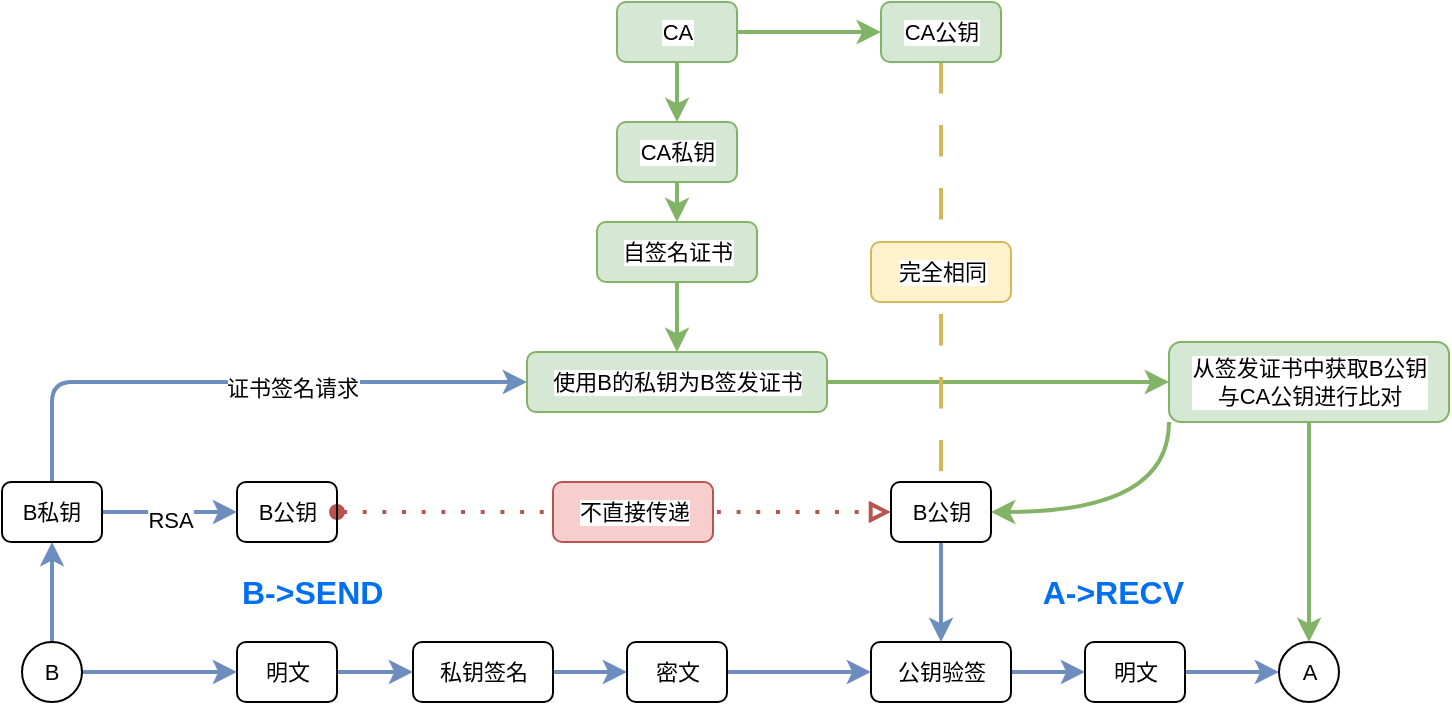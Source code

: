 <mxfile version="24.7.8">
  <diagram name="第 1 页" id="FnNnPvex6p6FiYV9A6Ly">
    <mxGraphModel dx="1420" dy="830" grid="1" gridSize="10" guides="1" tooltips="1" connect="1" arrows="1" fold="1" page="1" pageScale="1" pageWidth="1169" pageHeight="827" math="0" shadow="0">
      <root>
        <mxCell id="0" />
        <mxCell id="1" parent="0" />
        <mxCell id="mtvK1GjAVpGi9GXHnzt9-1" value="" style="edgeStyle=orthogonalEdgeStyle;shape=connector;curved=0;rounded=1;orthogonalLoop=1;jettySize=auto;html=1;shadow=0;strokeColor=#6c8ebf;strokeWidth=1.968;align=center;verticalAlign=middle;fontFamily=Helvetica;fontSize=11;fontColor=default;labelBackgroundColor=default;endArrow=classic;fillColor=#dae8fc;" edge="1" parent="1" source="mtvK1GjAVpGi9GXHnzt9-2" target="mtvK1GjAVpGi9GXHnzt9-4">
          <mxGeometry relative="1" as="geometry" />
        </mxCell>
        <mxCell id="mtvK1GjAVpGi9GXHnzt9-2" value="明文" style="rounded=1;whiteSpace=wrap;html=1;fontFamily=Helvetica;fontSize=11;fontColor=default;labelBackgroundColor=default;strokeColor=default;align=center;verticalAlign=middle;fillColor=default;" vertex="1" parent="1">
          <mxGeometry x="317.5" y="510" width="50" height="30" as="geometry" />
        </mxCell>
        <mxCell id="mtvK1GjAVpGi9GXHnzt9-3" value="" style="edgeStyle=orthogonalEdgeStyle;shape=connector;curved=0;rounded=1;orthogonalLoop=1;jettySize=auto;html=1;shadow=0;strokeColor=#6c8ebf;strokeWidth=1.968;align=center;verticalAlign=middle;fontFamily=Helvetica;fontSize=11;fontColor=default;labelBackgroundColor=default;endArrow=classic;fillColor=#dae8fc;" edge="1" parent="1" source="mtvK1GjAVpGi9GXHnzt9-4" target="mtvK1GjAVpGi9GXHnzt9-6">
          <mxGeometry relative="1" as="geometry" />
        </mxCell>
        <mxCell id="mtvK1GjAVpGi9GXHnzt9-4" value="私钥签名" style="whiteSpace=wrap;html=1;fontSize=11;rounded=1;labelBackgroundColor=default;strokeColor=default;align=center;verticalAlign=middle;fontFamily=Helvetica;fontColor=default;fillColor=default;" vertex="1" parent="1">
          <mxGeometry x="405.5" y="510" width="70" height="30" as="geometry" />
        </mxCell>
        <mxCell id="mtvK1GjAVpGi9GXHnzt9-5" value="" style="edgeStyle=orthogonalEdgeStyle;shape=connector;curved=0;rounded=1;orthogonalLoop=1;jettySize=auto;html=1;shadow=0;strokeColor=#6c8ebf;strokeWidth=1.968;align=center;verticalAlign=middle;fontFamily=Helvetica;fontSize=11;fontColor=default;labelBackgroundColor=default;endArrow=classic;fillColor=#dae8fc;" edge="1" parent="1" source="mtvK1GjAVpGi9GXHnzt9-6" target="mtvK1GjAVpGi9GXHnzt9-8">
          <mxGeometry relative="1" as="geometry" />
        </mxCell>
        <mxCell id="mtvK1GjAVpGi9GXHnzt9-6" value="密文" style="whiteSpace=wrap;html=1;fontSize=11;rounded=1;labelBackgroundColor=default;strokeColor=default;align=center;verticalAlign=middle;fontFamily=Helvetica;fontColor=default;fillColor=default;" vertex="1" parent="1">
          <mxGeometry x="512.5" y="510" width="50" height="30" as="geometry" />
        </mxCell>
        <mxCell id="mtvK1GjAVpGi9GXHnzt9-7" value="" style="edgeStyle=orthogonalEdgeStyle;shape=connector;curved=0;rounded=1;orthogonalLoop=1;jettySize=auto;html=1;shadow=0;strokeColor=#6c8ebf;strokeWidth=1.968;align=center;verticalAlign=middle;fontFamily=Helvetica;fontSize=11;fontColor=default;labelBackgroundColor=default;endArrow=classic;fillColor=#dae8fc;" edge="1" parent="1" source="mtvK1GjAVpGi9GXHnzt9-8" target="mtvK1GjAVpGi9GXHnzt9-10">
          <mxGeometry relative="1" as="geometry" />
        </mxCell>
        <mxCell id="mtvK1GjAVpGi9GXHnzt9-8" value="公钥验签" style="whiteSpace=wrap;html=1;fontSize=11;rounded=1;labelBackgroundColor=default;strokeColor=default;align=center;verticalAlign=middle;fontFamily=Helvetica;fontColor=default;fillColor=default;" vertex="1" parent="1">
          <mxGeometry x="634.5" y="510" width="70" height="30" as="geometry" />
        </mxCell>
        <mxCell id="mtvK1GjAVpGi9GXHnzt9-9" style="edgeStyle=orthogonalEdgeStyle;shape=connector;curved=0;rounded=1;orthogonalLoop=1;jettySize=auto;html=1;entryX=0;entryY=0.5;entryDx=0;entryDy=0;shadow=0;strokeColor=#6c8ebf;strokeWidth=1.968;align=center;verticalAlign=middle;fontFamily=Helvetica;fontSize=11;fontColor=default;labelBackgroundColor=default;autosize=1;resizable=0;endArrow=classic;fillColor=#dae8fc;" edge="1" parent="1" source="mtvK1GjAVpGi9GXHnzt9-10" target="mtvK1GjAVpGi9GXHnzt9-31">
          <mxGeometry relative="1" as="geometry" />
        </mxCell>
        <mxCell id="mtvK1GjAVpGi9GXHnzt9-10" value="明文" style="whiteSpace=wrap;html=1;fontSize=11;rounded=1;labelBackgroundColor=default;strokeColor=default;align=center;verticalAlign=middle;fontFamily=Helvetica;fontColor=default;fillColor=default;" vertex="1" parent="1">
          <mxGeometry x="741.5" y="510" width="50" height="30" as="geometry" />
        </mxCell>
        <mxCell id="mtvK1GjAVpGi9GXHnzt9-11" value="B-&amp;gt;SEND" style="text;html=1;align=left;verticalAlign=middle;resizable=0;points=[];autosize=1;strokeColor=none;fillColor=none;fontSize=16;fontColor=#0070F2;fontFamily=Helvetica;fontStyle=1;rounded=1;" vertex="1" parent="1">
          <mxGeometry x="317.5" y="470" width="90" height="30" as="geometry" />
        </mxCell>
        <mxCell id="mtvK1GjAVpGi9GXHnzt9-12" value="A-&amp;gt;RECV" style="text;html=1;align=right;verticalAlign=middle;resizable=0;points=[];autosize=1;strokeColor=none;fillColor=none;fontSize=16;fontColor=#0070F2;fontFamily=Helvetica;fontStyle=1;rounded=1;" vertex="1" parent="1">
          <mxGeometry x="701.5" y="470" width="90" height="30" as="geometry" />
        </mxCell>
        <mxCell id="mtvK1GjAVpGi9GXHnzt9-13" style="edgeStyle=orthogonalEdgeStyle;shape=connector;curved=0;rounded=1;orthogonalLoop=1;jettySize=auto;html=1;exitX=0.5;exitY=1;exitDx=0;exitDy=0;entryX=0.5;entryY=0;entryDx=0;entryDy=0;shadow=0;strokeColor=#82b366;strokeWidth=1.968;align=center;verticalAlign=middle;fontFamily=Helvetica;fontSize=11;fontColor=default;labelBackgroundColor=none;autosize=1;resizable=0;endArrow=classic;fillColor=#d5e8d4;" edge="1" parent="1" source="mtvK1GjAVpGi9GXHnzt9-15" target="mtvK1GjAVpGi9GXHnzt9-17">
          <mxGeometry relative="1" as="geometry" />
        </mxCell>
        <mxCell id="mtvK1GjAVpGi9GXHnzt9-14" value="" style="edgeStyle=orthogonalEdgeStyle;shape=connector;curved=0;rounded=1;orthogonalLoop=1;jettySize=auto;html=1;shadow=0;strokeColor=#82b366;strokeWidth=1.968;align=center;verticalAlign=middle;fontFamily=Helvetica;fontSize=11;fontColor=default;labelBackgroundColor=default;autosize=1;resizable=0;endArrow=classic;fillColor=#d5e8d4;" edge="1" parent="1" source="mtvK1GjAVpGi9GXHnzt9-15" target="mtvK1GjAVpGi9GXHnzt9-38">
          <mxGeometry relative="1" as="geometry" />
        </mxCell>
        <mxCell id="mtvK1GjAVpGi9GXHnzt9-15" value="CA" style="whiteSpace=wrap;html=1;fontFamily=Helvetica;fontSize=11;labelBackgroundColor=default;rounded=1;fillColor=#d5e8d4;strokeColor=#82b366;" vertex="1" parent="1">
          <mxGeometry x="507.5" y="190" width="60" height="30" as="geometry" />
        </mxCell>
        <mxCell id="mtvK1GjAVpGi9GXHnzt9-16" value="" style="edgeStyle=orthogonalEdgeStyle;shape=connector;curved=0;rounded=1;orthogonalLoop=1;jettySize=auto;html=1;shadow=0;strokeColor=#82b366;strokeWidth=1.968;align=center;verticalAlign=middle;fontFamily=Helvetica;fontSize=11;fontColor=default;labelBackgroundColor=default;autosize=1;resizable=0;endArrow=classic;fillColor=#d5e8d4;" edge="1" parent="1" source="mtvK1GjAVpGi9GXHnzt9-17" target="mtvK1GjAVpGi9GXHnzt9-19">
          <mxGeometry relative="1" as="geometry" />
        </mxCell>
        <mxCell id="mtvK1GjAVpGi9GXHnzt9-17" value="CA私钥" style="whiteSpace=wrap;html=1;fontFamily=Helvetica;fontSize=11;labelBackgroundColor=default;rounded=1;fillColor=#d5e8d4;strokeColor=#82b366;" vertex="1" parent="1">
          <mxGeometry x="507.5" y="250" width="60" height="30" as="geometry" />
        </mxCell>
        <mxCell id="mtvK1GjAVpGi9GXHnzt9-18" style="edgeStyle=orthogonalEdgeStyle;shape=connector;curved=0;rounded=1;orthogonalLoop=1;jettySize=auto;html=1;shadow=0;strokeColor=#82b366;strokeWidth=1.968;align=center;verticalAlign=middle;fontFamily=Helvetica;fontSize=11;fontColor=default;labelBackgroundColor=default;autosize=1;resizable=0;endArrow=classic;fillColor=#d5e8d4;" edge="1" parent="1" source="mtvK1GjAVpGi9GXHnzt9-19" target="mtvK1GjAVpGi9GXHnzt9-35">
          <mxGeometry relative="1" as="geometry" />
        </mxCell>
        <mxCell id="mtvK1GjAVpGi9GXHnzt9-19" value="自签名证书" style="whiteSpace=wrap;html=1;fontSize=11;fillColor=#d5e8d4;strokeColor=#82b366;labelBackgroundColor=default;rounded=1;" vertex="1" parent="1">
          <mxGeometry x="497.5" y="300" width="80" height="30" as="geometry" />
        </mxCell>
        <mxCell id="mtvK1GjAVpGi9GXHnzt9-20" value="" style="edgeStyle=orthogonalEdgeStyle;shape=connector;curved=0;rounded=1;orthogonalLoop=1;jettySize=auto;html=1;shadow=0;strokeColor=#6c8ebf;strokeWidth=1.968;align=center;verticalAlign=middle;fontFamily=Helvetica;fontSize=11;fontColor=default;labelBackgroundColor=default;autosize=1;resizable=0;endArrow=classic;fillColor=#dae8fc;" edge="1" parent="1" source="mtvK1GjAVpGi9GXHnzt9-22" target="mtvK1GjAVpGi9GXHnzt9-30">
          <mxGeometry relative="1" as="geometry" />
        </mxCell>
        <mxCell id="mtvK1GjAVpGi9GXHnzt9-21" style="edgeStyle=orthogonalEdgeStyle;shape=connector;curved=0;rounded=1;orthogonalLoop=1;jettySize=auto;html=1;entryX=0;entryY=0.5;entryDx=0;entryDy=0;shadow=0;strokeColor=#6c8ebf;strokeWidth=1.968;align=center;verticalAlign=middle;fontFamily=Helvetica;fontSize=11;fontColor=default;labelBackgroundColor=default;autosize=1;resizable=0;endArrow=classic;fillColor=#dae8fc;" edge="1" parent="1" source="mtvK1GjAVpGi9GXHnzt9-22" target="mtvK1GjAVpGi9GXHnzt9-2">
          <mxGeometry relative="1" as="geometry" />
        </mxCell>
        <mxCell id="mtvK1GjAVpGi9GXHnzt9-22" value="B" style="ellipse;whiteSpace=wrap;html=1;align=center;verticalAlign=middle;fontFamily=Helvetica;fontSize=11;fontColor=default;labelBackgroundColor=default;autosize=1;resizable=0;fillColor=none;gradientColor=none;rounded=1;" vertex="1" parent="1">
          <mxGeometry x="210" y="510" width="30" height="30" as="geometry" />
        </mxCell>
        <mxCell id="mtvK1GjAVpGi9GXHnzt9-23" style="edgeStyle=orthogonalEdgeStyle;shape=connector;curved=0;rounded=1;orthogonalLoop=1;jettySize=auto;html=1;shadow=0;strokeColor=#b85450;strokeWidth=1.968;align=center;verticalAlign=middle;fontFamily=Helvetica;fontSize=11;fontColor=default;labelBackgroundColor=default;autosize=1;resizable=0;endArrow=block;fillColor=#f8cecc;dashed=1;dashPattern=1 4;endFill=0;startArrow=oval;startFill=1;" edge="1" parent="1" source="mtvK1GjAVpGi9GXHnzt9-25" target="mtvK1GjAVpGi9GXHnzt9-33">
          <mxGeometry relative="1" as="geometry" />
        </mxCell>
        <mxCell id="mtvK1GjAVpGi9GXHnzt9-24" value="不直接传递" style="edgeLabel;html=1;align=center;verticalAlign=middle;resizable=0;points=[];rounded=1;fontFamily=Helvetica;fontSize=11;labelBackgroundColor=default;autosize=1;fillColor=#f8cecc;strokeColor=#b85450;" vertex="1" connectable="0" parent="mtvK1GjAVpGi9GXHnzt9-23">
          <mxGeometry x="-0.429" y="-1" width="80" height="30" relative="1" as="geometry">
            <mxPoint x="29" y="-16" as="offset" />
          </mxGeometry>
        </mxCell>
        <mxCell id="mtvK1GjAVpGi9GXHnzt9-25" value="B公钥" style="whiteSpace=wrap;html=1;fontSize=11;fillColor=none;labelBackgroundColor=default;autosize=1;resizable=0;gradientColor=none;rounded=1;" vertex="1" parent="1">
          <mxGeometry x="317.5" y="430" width="50" height="30" as="geometry" />
        </mxCell>
        <mxCell id="mtvK1GjAVpGi9GXHnzt9-26" style="edgeStyle=orthogonalEdgeStyle;shape=connector;rounded=1;orthogonalLoop=1;jettySize=auto;html=1;exitX=0.5;exitY=0;exitDx=0;exitDy=0;entryX=0;entryY=0.5;entryDx=0;entryDy=0;shadow=0;strokeColor=#6c8ebf;strokeWidth=1.968;align=center;verticalAlign=middle;fontFamily=Helvetica;fontSize=11;fontColor=default;labelBackgroundColor=default;autosize=1;resizable=0;endArrow=classic;fillColor=#dae8fc;" edge="1" parent="1" source="mtvK1GjAVpGi9GXHnzt9-30" target="mtvK1GjAVpGi9GXHnzt9-35">
          <mxGeometry relative="1" as="geometry" />
        </mxCell>
        <mxCell id="mtvK1GjAVpGi9GXHnzt9-27" value="证书签名请求" style="edgeLabel;html=1;align=center;verticalAlign=middle;resizable=0;points=[];rounded=1;fontFamily=Helvetica;fontSize=11;fontColor=default;labelBackgroundColor=default;autosize=1;fillColor=none;gradientColor=none;" vertex="1" connectable="0" parent="mtvK1GjAVpGi9GXHnzt9-26">
          <mxGeometry x="0.175" y="-3" width="90" height="30" relative="1" as="geometry">
            <mxPoint x="-44" y="-15" as="offset" />
          </mxGeometry>
        </mxCell>
        <mxCell id="mtvK1GjAVpGi9GXHnzt9-28" style="edgeStyle=orthogonalEdgeStyle;shape=connector;curved=0;rounded=1;orthogonalLoop=1;jettySize=auto;html=1;exitX=1;exitY=0.5;exitDx=0;exitDy=0;shadow=0;strokeColor=#6c8ebf;strokeWidth=1.968;align=center;verticalAlign=middle;fontFamily=Helvetica;fontSize=11;fontColor=default;labelBackgroundColor=default;autosize=1;resizable=0;endArrow=classic;fillColor=#dae8fc;" edge="1" parent="1" source="mtvK1GjAVpGi9GXHnzt9-30" target="mtvK1GjAVpGi9GXHnzt9-25">
          <mxGeometry relative="1" as="geometry" />
        </mxCell>
        <mxCell id="mtvK1GjAVpGi9GXHnzt9-29" value="RSA" style="edgeLabel;html=1;align=center;verticalAlign=middle;resizable=0;points=[];rounded=1;fontFamily=Helvetica;fontSize=11;fontColor=default;labelBackgroundColor=default;autosize=1;fillColor=none;gradientColor=none;" vertex="1" connectable="0" parent="mtvK1GjAVpGi9GXHnzt9-28">
          <mxGeometry x="0.012" y="-4" width="50" height="30" relative="1" as="geometry">
            <mxPoint x="-25" y="-15" as="offset" />
          </mxGeometry>
        </mxCell>
        <mxCell id="mtvK1GjAVpGi9GXHnzt9-30" value="B私钥" style="whiteSpace=wrap;html=1;fontSize=11;fillColor=none;labelBackgroundColor=default;autosize=1;resizable=0;gradientColor=none;rounded=1;" vertex="1" parent="1">
          <mxGeometry x="200" y="430" width="50" height="30" as="geometry" />
        </mxCell>
        <mxCell id="mtvK1GjAVpGi9GXHnzt9-31" value="A" style="ellipse;whiteSpace=wrap;html=1;align=center;verticalAlign=middle;fontFamily=Helvetica;fontSize=11;fontColor=default;labelBackgroundColor=default;autosize=1;resizable=0;fillColor=none;gradientColor=none;rounded=1;" vertex="1" parent="1">
          <mxGeometry x="838.5" y="510" width="30" height="30" as="geometry" />
        </mxCell>
        <mxCell id="mtvK1GjAVpGi9GXHnzt9-32" style="edgeStyle=orthogonalEdgeStyle;shape=connector;curved=0;rounded=1;orthogonalLoop=1;jettySize=auto;html=1;exitX=0.5;exitY=1;exitDx=0;exitDy=0;entryX=0.5;entryY=0;entryDx=0;entryDy=0;shadow=0;strokeColor=#6c8ebf;strokeWidth=1.968;align=center;verticalAlign=middle;fontFamily=Helvetica;fontSize=11;fontColor=default;labelBackgroundColor=default;autosize=1;resizable=0;endArrow=classic;fillColor=#dae8fc;" edge="1" parent="1" source="mtvK1GjAVpGi9GXHnzt9-33" target="mtvK1GjAVpGi9GXHnzt9-8">
          <mxGeometry relative="1" as="geometry" />
        </mxCell>
        <mxCell id="mtvK1GjAVpGi9GXHnzt9-33" value="B公钥" style="whiteSpace=wrap;html=1;fontSize=11;fillColor=none;labelBackgroundColor=default;autosize=1;resizable=0;gradientColor=none;rounded=1;" vertex="1" parent="1">
          <mxGeometry x="644.5" y="430" width="50" height="30" as="geometry" />
        </mxCell>
        <mxCell id="mtvK1GjAVpGi9GXHnzt9-34" style="edgeStyle=orthogonalEdgeStyle;shape=connector;curved=0;rounded=1;orthogonalLoop=1;jettySize=auto;html=1;exitX=1;exitY=0.5;exitDx=0;exitDy=0;shadow=0;strokeColor=#82b366;strokeWidth=1.968;align=center;verticalAlign=middle;fontFamily=Helvetica;fontSize=11;fontColor=default;labelBackgroundColor=default;autosize=1;resizable=0;endArrow=classic;fillColor=#d5e8d4;" edge="1" parent="1" source="mtvK1GjAVpGi9GXHnzt9-35" target="mtvK1GjAVpGi9GXHnzt9-41">
          <mxGeometry relative="1" as="geometry" />
        </mxCell>
        <mxCell id="mtvK1GjAVpGi9GXHnzt9-35" value="使用B的私钥为B签发证书" style="whiteSpace=wrap;html=1;rounded=1;align=center;verticalAlign=middle;fontFamily=Helvetica;fontSize=11;labelBackgroundColor=default;autosize=1;resizable=0;fillColor=#d5e8d4;strokeColor=#82b366;" vertex="1" parent="1">
          <mxGeometry x="462.5" y="365" width="150" height="30" as="geometry" />
        </mxCell>
        <mxCell id="mtvK1GjAVpGi9GXHnzt9-36" style="edgeStyle=orthogonalEdgeStyle;curved=0;rounded=1;orthogonalLoop=1;jettySize=auto;html=1;entryX=0.5;entryY=0;entryDx=0;entryDy=0;shadow=0;strokeColor=#d6b656;strokeWidth=1.968;align=center;verticalAlign=middle;fontFamily=Helvetica;fontSize=11;fontColor=default;labelBackgroundColor=default;autosize=1;resizable=0;endArrow=none;fillColor=#fff2cc;dashed=1;dashPattern=8 8;endFill=0;startArrow=none;startFill=0;" edge="1" parent="1" source="mtvK1GjAVpGi9GXHnzt9-38" target="mtvK1GjAVpGi9GXHnzt9-33">
          <mxGeometry relative="1" as="geometry" />
        </mxCell>
        <mxCell id="mtvK1GjAVpGi9GXHnzt9-37" value="完全相同" style="edgeLabel;html=1;align=center;verticalAlign=middle;resizable=0;points=[];rounded=1;fontFamily=Helvetica;fontSize=11;labelBackgroundColor=default;autosize=1;fillColor=#fff2cc;strokeColor=#d6b656;" vertex="1" connectable="0" parent="mtvK1GjAVpGi9GXHnzt9-36">
          <mxGeometry x="0.0" width="70" height="30" relative="1" as="geometry">
            <mxPoint x="-35" y="-15" as="offset" />
          </mxGeometry>
        </mxCell>
        <mxCell id="mtvK1GjAVpGi9GXHnzt9-38" value="CA公钥" style="whiteSpace=wrap;html=1;fontFamily=Helvetica;fontSize=11;labelBackgroundColor=default;rounded=1;fillColor=#d5e8d4;strokeColor=#82b366;" vertex="1" parent="1">
          <mxGeometry x="639.5" y="190" width="60" height="30" as="geometry" />
        </mxCell>
        <mxCell id="mtvK1GjAVpGi9GXHnzt9-39" style="edgeStyle=orthogonalEdgeStyle;shape=connector;curved=0;rounded=1;orthogonalLoop=1;jettySize=auto;html=1;exitX=0.5;exitY=1;exitDx=0;exitDy=0;shadow=0;strokeColor=#82b366;strokeWidth=1.968;align=center;verticalAlign=middle;fontFamily=Helvetica;fontSize=11;fontColor=default;labelBackgroundColor=default;autosize=1;resizable=0;endArrow=classic;fillColor=#d5e8d4;" edge="1" parent="1" source="mtvK1GjAVpGi9GXHnzt9-41" target="mtvK1GjAVpGi9GXHnzt9-31">
          <mxGeometry relative="1" as="geometry" />
        </mxCell>
        <mxCell id="mtvK1GjAVpGi9GXHnzt9-40" style="edgeStyle=orthogonalEdgeStyle;shape=connector;curved=1;rounded=1;orthogonalLoop=1;jettySize=auto;html=1;exitX=0;exitY=1;exitDx=0;exitDy=0;entryX=1;entryY=0.5;entryDx=0;entryDy=0;shadow=0;strokeColor=#82b366;strokeWidth=1.968;align=center;verticalAlign=middle;fontFamily=Helvetica;fontSize=11;fontColor=default;labelBackgroundColor=default;autosize=1;resizable=0;endArrow=classic;fillColor=#d5e8d4;" edge="1" parent="1" source="mtvK1GjAVpGi9GXHnzt9-41" target="mtvK1GjAVpGi9GXHnzt9-33">
          <mxGeometry relative="1" as="geometry" />
        </mxCell>
        <mxCell id="mtvK1GjAVpGi9GXHnzt9-41" value="&lt;span style=&quot;text-wrap: nowrap;&quot;&gt;从签发证书中获取B公钥&lt;/span&gt;&lt;br style=&quot;text-wrap: nowrap;&quot;&gt;&lt;span style=&quot;text-wrap: nowrap;&quot;&gt;与CA公钥进行比对&lt;/span&gt;" style="rounded=1;whiteSpace=wrap;html=1;align=center;verticalAlign=middle;fontFamily=Helvetica;fontSize=11;labelBackgroundColor=default;autosize=1;resizable=0;fillColor=#d5e8d4;strokeColor=#82b366;" vertex="1" parent="1">
          <mxGeometry x="783.5" y="360" width="140" height="40" as="geometry" />
        </mxCell>
      </root>
    </mxGraphModel>
  </diagram>
</mxfile>
